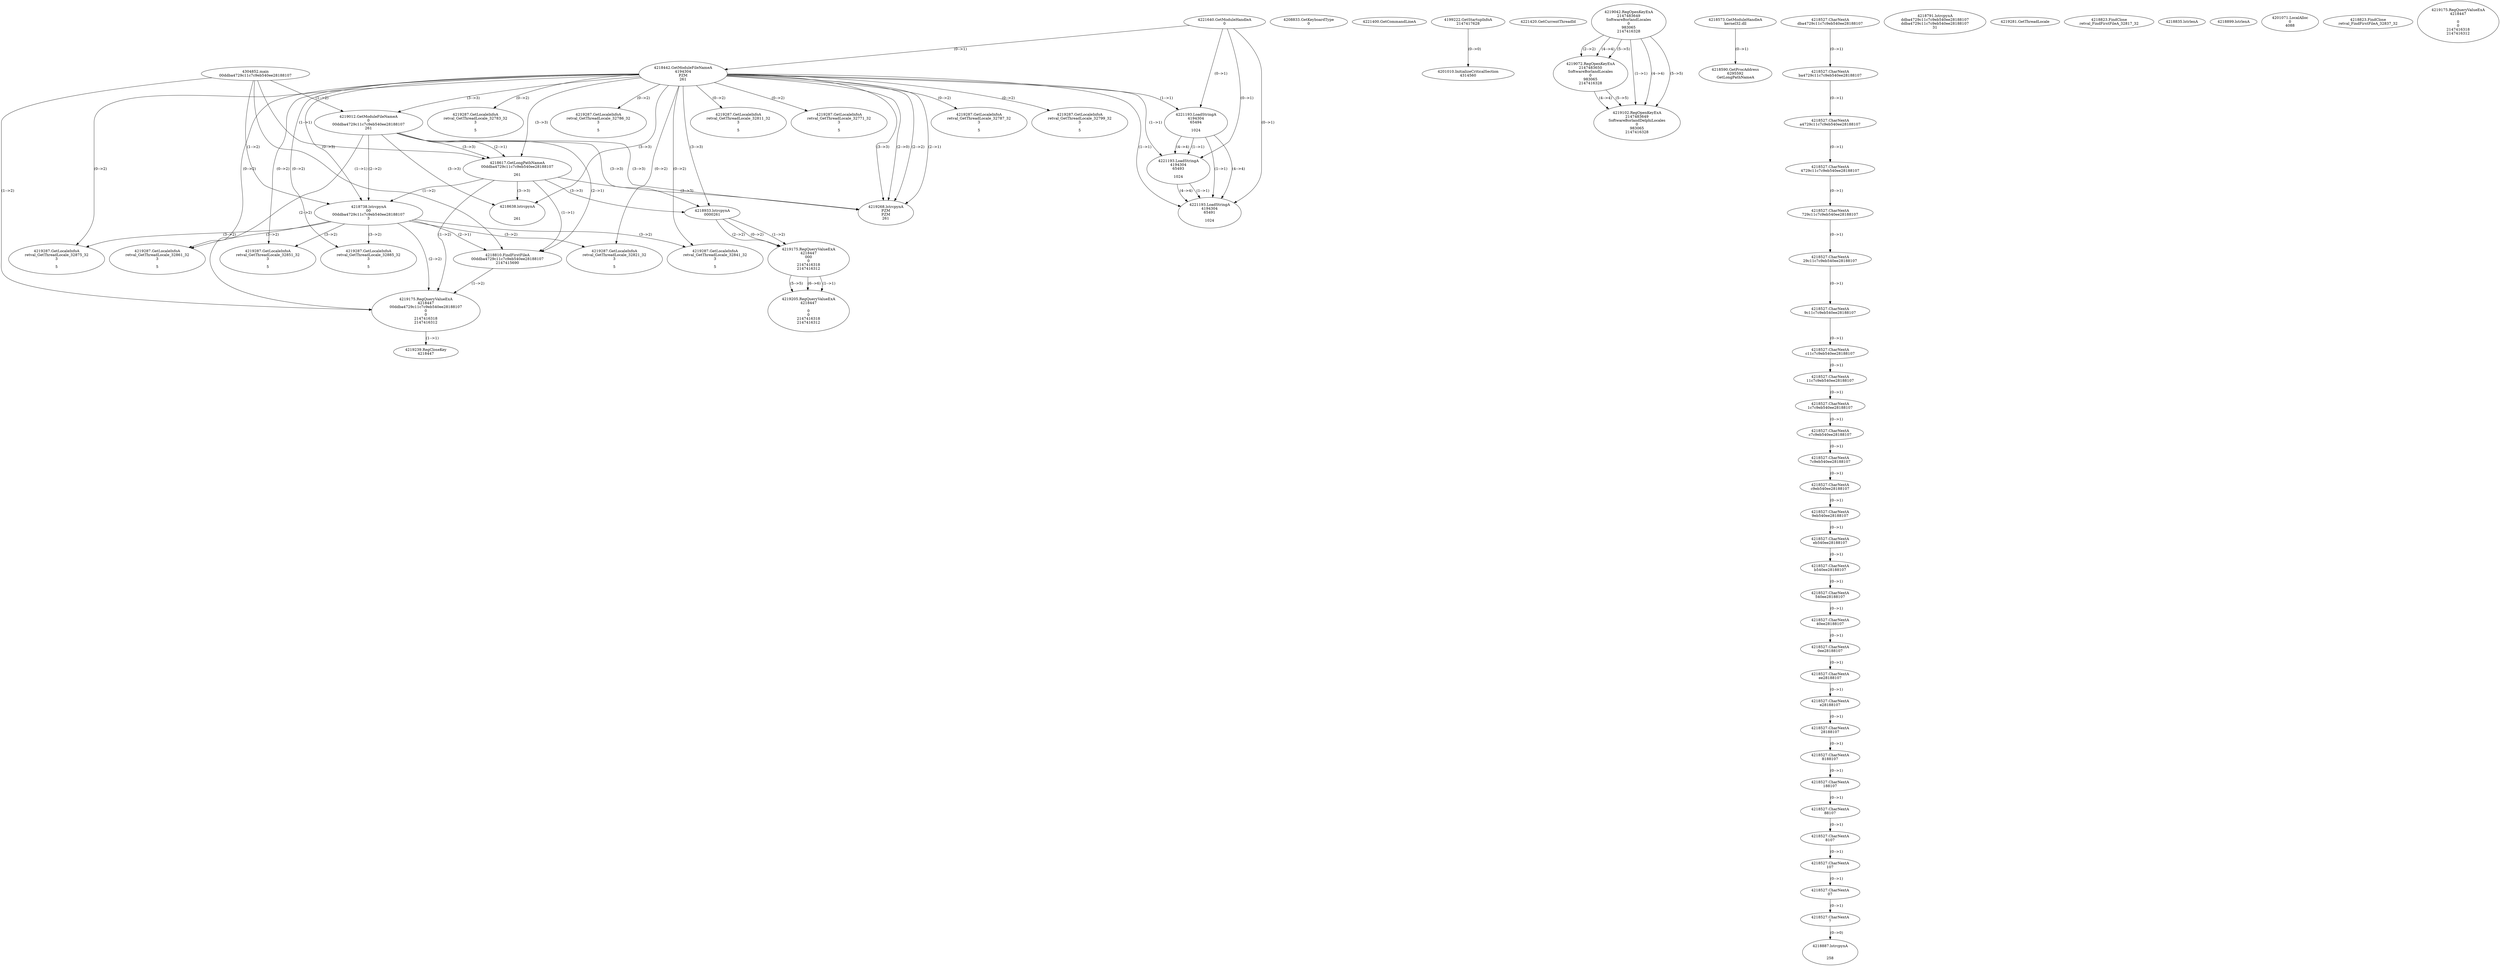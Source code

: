 // Global SCDG with merge call
digraph {
	0 [label="4304852.main
00ddba4729c11c7c9eb540ee28188107"]
	1 [label="4221640.GetModuleHandleA
0"]
	2 [label="4208833.GetKeyboardType
0"]
	3 [label="4221400.GetCommandLineA
"]
	4 [label="4199222.GetStartupInfoA
2147417628"]
	5 [label="4221420.GetCurrentThreadId
"]
	6 [label="4218442.GetModuleFileNameA
4194304
PZM
261"]
	1 -> 6 [label="(0-->1)"]
	7 [label="4219012.GetModuleFileNameA
0
00ddba4729c11c7c9eb540ee28188107
261"]
	0 -> 7 [label="(1-->2)"]
	6 -> 7 [label="(3-->3)"]
	8 [label="4219042.RegOpenKeyExA
2147483649
Software\Borland\Locales
0
983065
2147416328"]
	9 [label="4218573.GetModuleHandleA
kernel32.dll"]
	10 [label="4218590.GetProcAddress
6295592
GetLongPathNameA"]
	9 -> 10 [label="(0-->1)"]
	11 [label="4218617.GetLongPathNameA
00ddba4729c11c7c9eb540ee28188107

261"]
	0 -> 11 [label="(1-->1)"]
	7 -> 11 [label="(2-->1)"]
	6 -> 11 [label="(3-->3)"]
	7 -> 11 [label="(3-->3)"]
	12 [label="4218738.lstrcpynA
00
00ddba4729c11c7c9eb540ee28188107
3"]
	0 -> 12 [label="(1-->2)"]
	7 -> 12 [label="(2-->2)"]
	11 -> 12 [label="(1-->2)"]
	6 -> 12 [label="(0-->3)"]
	13 [label="4218527.CharNextA
dba4729c11c7c9eb540ee28188107"]
	14 [label="4218527.CharNextA
ba4729c11c7c9eb540ee28188107"]
	13 -> 14 [label="(0-->1)"]
	15 [label="4218527.CharNextA
a4729c11c7c9eb540ee28188107"]
	14 -> 15 [label="(0-->1)"]
	16 [label="4218527.CharNextA
4729c11c7c9eb540ee28188107"]
	15 -> 16 [label="(0-->1)"]
	17 [label="4218527.CharNextA
729c11c7c9eb540ee28188107"]
	16 -> 17 [label="(0-->1)"]
	18 [label="4218527.CharNextA
29c11c7c9eb540ee28188107"]
	17 -> 18 [label="(0-->1)"]
	19 [label="4218527.CharNextA
9c11c7c9eb540ee28188107"]
	18 -> 19 [label="(0-->1)"]
	20 [label="4218527.CharNextA
c11c7c9eb540ee28188107"]
	19 -> 20 [label="(0-->1)"]
	21 [label="4218527.CharNextA
11c7c9eb540ee28188107"]
	20 -> 21 [label="(0-->1)"]
	22 [label="4218527.CharNextA
1c7c9eb540ee28188107"]
	21 -> 22 [label="(0-->1)"]
	23 [label="4218527.CharNextA
c7c9eb540ee28188107"]
	22 -> 23 [label="(0-->1)"]
	24 [label="4218527.CharNextA
7c9eb540ee28188107"]
	23 -> 24 [label="(0-->1)"]
	25 [label="4218527.CharNextA
c9eb540ee28188107"]
	24 -> 25 [label="(0-->1)"]
	26 [label="4218527.CharNextA
9eb540ee28188107"]
	25 -> 26 [label="(0-->1)"]
	27 [label="4218527.CharNextA
eb540ee28188107"]
	26 -> 27 [label="(0-->1)"]
	28 [label="4218527.CharNextA
b540ee28188107"]
	27 -> 28 [label="(0-->1)"]
	29 [label="4218527.CharNextA
540ee28188107"]
	28 -> 29 [label="(0-->1)"]
	30 [label="4218527.CharNextA
40ee28188107"]
	29 -> 30 [label="(0-->1)"]
	31 [label="4218527.CharNextA
0ee28188107"]
	30 -> 31 [label="(0-->1)"]
	32 [label="4218527.CharNextA
ee28188107"]
	31 -> 32 [label="(0-->1)"]
	33 [label="4218527.CharNextA
e28188107"]
	32 -> 33 [label="(0-->1)"]
	34 [label="4218527.CharNextA
28188107"]
	33 -> 34 [label="(0-->1)"]
	35 [label="4218527.CharNextA
8188107"]
	34 -> 35 [label="(0-->1)"]
	36 [label="4218527.CharNextA
188107"]
	35 -> 36 [label="(0-->1)"]
	37 [label="4218527.CharNextA
88107"]
	36 -> 37 [label="(0-->1)"]
	38 [label="4218527.CharNextA
8107"]
	37 -> 38 [label="(0-->1)"]
	39 [label="4218527.CharNextA
107"]
	38 -> 39 [label="(0-->1)"]
	40 [label="4218527.CharNextA
07"]
	39 -> 40 [label="(0-->1)"]
	41 [label="4218527.CharNextA
7"]
	40 -> 41 [label="(0-->1)"]
	42 [label="4218791.lstrcpynA
ddba4729c11c7c9eb540ee28188107
ddba4729c11c7c9eb540ee28188107
31"]
	43 [label="4218810.FindFirstFileA
00ddba4729c11c7c9eb540ee28188107
2147415690"]
	0 -> 43 [label="(1-->1)"]
	7 -> 43 [label="(2-->1)"]
	11 -> 43 [label="(1-->1)"]
	12 -> 43 [label="(2-->1)"]
	44 [label="4219175.RegQueryValueExA
4218447
00ddba4729c11c7c9eb540ee28188107
0
0
2147416318
2147416312"]
	0 -> 44 [label="(1-->2)"]
	7 -> 44 [label="(2-->2)"]
	11 -> 44 [label="(1-->2)"]
	12 -> 44 [label="(2-->2)"]
	43 -> 44 [label="(1-->2)"]
	45 [label="4219239.RegCloseKey
4218447"]
	44 -> 45 [label="(1-->1)"]
	46 [label="4219268.lstrcpynA
PZM
PZM
261"]
	6 -> 46 [label="(2-->1)"]
	6 -> 46 [label="(2-->2)"]
	6 -> 46 [label="(3-->3)"]
	7 -> 46 [label="(3-->3)"]
	11 -> 46 [label="(3-->3)"]
	6 -> 46 [label="(2-->0)"]
	47 [label="4219281.GetThreadLocale
"]
	48 [label="4219287.GetLocaleInfoA
retval_GetThreadLocale_32851_32
3

5"]
	6 -> 48 [label="(0-->2)"]
	12 -> 48 [label="(3-->2)"]
	49 [label="4221193.LoadStringA
4194304
65494

1024"]
	1 -> 49 [label="(0-->1)"]
	6 -> 49 [label="(1-->1)"]
	50 [label="4221193.LoadStringA
4194304
65493

1024"]
	1 -> 50 [label="(0-->1)"]
	6 -> 50 [label="(1-->1)"]
	49 -> 50 [label="(1-->1)"]
	49 -> 50 [label="(4-->4)"]
	51 [label="4219072.RegOpenKeyExA
2147483650
Software\Borland\Locales
0
983065
2147416328"]
	8 -> 51 [label="(2-->2)"]
	8 -> 51 [label="(4-->4)"]
	8 -> 51 [label="(5-->5)"]
	52 [label="4218823.FindClose
retval_FindFirstFileA_32817_32"]
	53 [label="4218835.lstrlenA
"]
	54 [label="4218887.lstrcpynA


258"]
	41 -> 54 [label="(0-->0)"]
	55 [label="4218899.lstrlenA
"]
	56 [label="4218933.lstrcpynA
00\
00\
261"]
	6 -> 56 [label="(3-->3)"]
	7 -> 56 [label="(3-->3)"]
	11 -> 56 [label="(3-->3)"]
	57 [label="4219175.RegQueryValueExA
4218447
00\
0
0
2147416318
2147416312"]
	56 -> 57 [label="(1-->2)"]
	56 -> 57 [label="(2-->2)"]
	56 -> 57 [label="(0-->2)"]
	58 [label="4219205.RegQueryValueExA
4218447

0
0
2147416318
2147416312"]
	57 -> 58 [label="(1-->1)"]
	57 -> 58 [label="(5-->5)"]
	57 -> 58 [label="(6-->6)"]
	59 [label="4219287.GetLocaleInfoA
retval_GetThreadLocale_32875_32
3

5"]
	6 -> 59 [label="(0-->2)"]
	12 -> 59 [label="(3-->2)"]
	60 [label="4201010.InitializeCriticalSection
4314560"]
	4 -> 60 [label="(0-->0)"]
	61 [label="4201071.LocalAlloc
0
4088"]
	62 [label="4219287.GetLocaleInfoA
retval_GetThreadLocale_32861_32
3

5"]
	6 -> 62 [label="(0-->2)"]
	12 -> 62 [label="(3-->2)"]
	63 [label="4218823.FindClose
retval_FindFirstFileA_32837_32"]
	64 [label="4219287.GetLocaleInfoA
retval_GetThreadLocale_32885_32
3

5"]
	6 -> 64 [label="(0-->2)"]
	12 -> 64 [label="(3-->2)"]
	65 [label="4218638.lstrcpynA


261"]
	6 -> 65 [label="(3-->3)"]
	7 -> 65 [label="(3-->3)"]
	11 -> 65 [label="(3-->3)"]
	66 [label="4219175.RegQueryValueExA
4218447

0
0
2147416318
2147416312"]
	67 [label="4219287.GetLocaleInfoA
retval_GetThreadLocale_32783_32
3

5"]
	6 -> 67 [label="(0-->2)"]
	68 [label="4221193.LoadStringA
4194304
65491

1024"]
	1 -> 68 [label="(0-->1)"]
	6 -> 68 [label="(1-->1)"]
	49 -> 68 [label="(1-->1)"]
	50 -> 68 [label="(1-->1)"]
	49 -> 68 [label="(4-->4)"]
	50 -> 68 [label="(4-->4)"]
	69 [label="4219287.GetLocaleInfoA
retval_GetThreadLocale_32786_32
3

5"]
	6 -> 69 [label="(0-->2)"]
	70 [label="4219287.GetLocaleInfoA
retval_GetThreadLocale_32821_32
3

5"]
	6 -> 70 [label="(0-->2)"]
	12 -> 70 [label="(3-->2)"]
	71 [label="4219287.GetLocaleInfoA
retval_GetThreadLocale_32811_32
3

5"]
	6 -> 71 [label="(0-->2)"]
	72 [label="4219102.RegOpenKeyExA
2147483649
Software\Borland\Delphi\Locales
0
983065
2147416328"]
	8 -> 72 [label="(1-->1)"]
	8 -> 72 [label="(4-->4)"]
	51 -> 72 [label="(4-->4)"]
	8 -> 72 [label="(5-->5)"]
	51 -> 72 [label="(5-->5)"]
	73 [label="4219287.GetLocaleInfoA
retval_GetThreadLocale_32771_32
3

5"]
	6 -> 73 [label="(0-->2)"]
	74 [label="4219287.GetLocaleInfoA
retval_GetThreadLocale_32787_32
3

5"]
	6 -> 74 [label="(0-->2)"]
	75 [label="4219287.GetLocaleInfoA
retval_GetThreadLocale_32799_32
3

5"]
	6 -> 75 [label="(0-->2)"]
	76 [label="4219287.GetLocaleInfoA
retval_GetThreadLocale_32841_32
3

5"]
	6 -> 76 [label="(0-->2)"]
	12 -> 76 [label="(3-->2)"]
}
